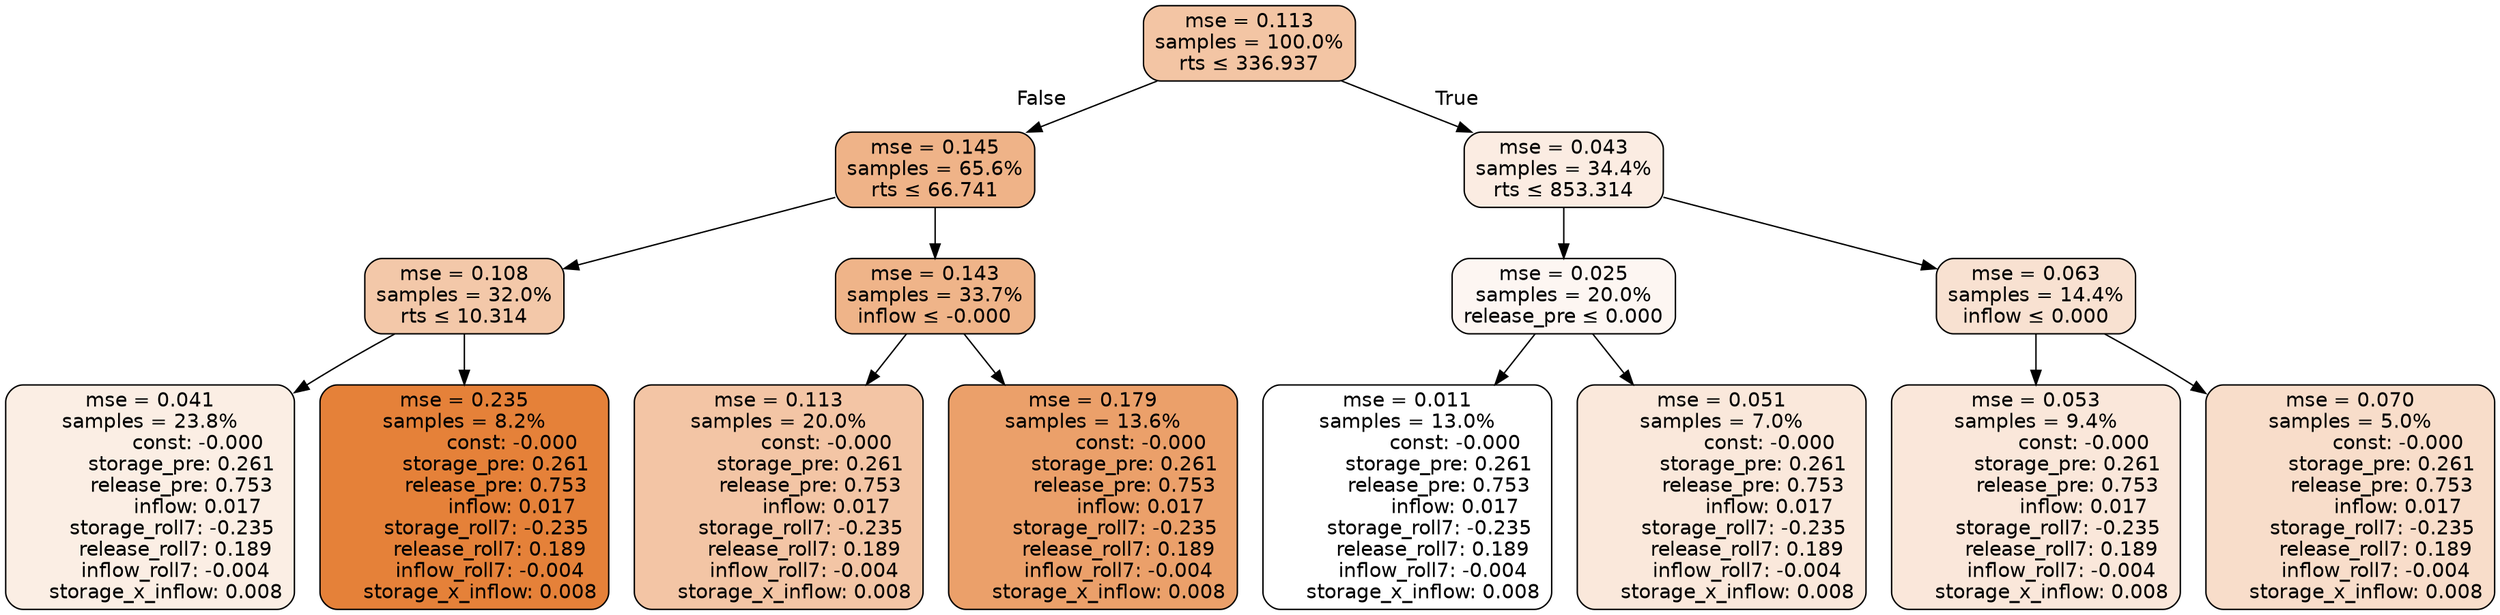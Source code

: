 digraph tree {
node [shape=rectangle, style="filled, rounded", color="black", fontname=helvetica] ;
edge [fontname=helvetica] ;
	"0" [label="mse = 0.113
samples = 100.0%
rts &le; 336.937", fillcolor="#f3c5a4"]
	"1" [label="mse = 0.145
samples = 65.6%
rts &le; 66.741", fillcolor="#efb388"]
	"2" [label="mse = 0.108
samples = 32.0%
rts &le; 10.314", fillcolor="#f3c8a9"]
	"3" [label="mse = 0.041
samples = 23.8%
               const: -0.000
          storage_pre: 0.261
          release_pre: 0.753
               inflow: 0.017
       storage_roll7: -0.235
        release_roll7: 0.189
        inflow_roll7: -0.004
     storage_x_inflow: 0.008", fillcolor="#fbeee4"]
	"4" [label="mse = 0.235
samples = 8.2%
               const: -0.000
          storage_pre: 0.261
          release_pre: 0.753
               inflow: 0.017
       storage_roll7: -0.235
        release_roll7: 0.189
        inflow_roll7: -0.004
     storage_x_inflow: 0.008", fillcolor="#e58139"]
	"5" [label="mse = 0.143
samples = 33.7%
inflow &le; -0.000", fillcolor="#efb489"]
	"6" [label="mse = 0.113
samples = 20.0%
               const: -0.000
          storage_pre: 0.261
          release_pre: 0.753
               inflow: 0.017
       storage_roll7: -0.235
        release_roll7: 0.189
        inflow_roll7: -0.004
     storage_x_inflow: 0.008", fillcolor="#f3c5a5"]
	"7" [label="mse = 0.179
samples = 13.6%
               const: -0.000
          storage_pre: 0.261
          release_pre: 0.753
               inflow: 0.017
       storage_roll7: -0.235
        release_roll7: 0.189
        inflow_roll7: -0.004
     storage_x_inflow: 0.008", fillcolor="#eba06a"]
	"8" [label="mse = 0.043
samples = 34.4%
rts &le; 853.314", fillcolor="#fbece2"]
	"9" [label="mse = 0.025
samples = 20.0%
release_pre &le; 0.000", fillcolor="#fdf6f2"]
	"10" [label="mse = 0.011
samples = 13.0%
               const: -0.000
          storage_pre: 0.261
          release_pre: 0.753
               inflow: 0.017
       storage_roll7: -0.235
        release_roll7: 0.189
        inflow_roll7: -0.004
     storage_x_inflow: 0.008", fillcolor="#ffffff"]
	"11" [label="mse = 0.051
samples = 7.0%
               const: -0.000
          storage_pre: 0.261
          release_pre: 0.753
               inflow: 0.017
       storage_roll7: -0.235
        release_roll7: 0.189
        inflow_roll7: -0.004
     storage_x_inflow: 0.008", fillcolor="#fae8db"]
	"12" [label="mse = 0.063
samples = 14.4%
inflow &le; 0.000", fillcolor="#f8e1d1"]
	"13" [label="mse = 0.053
samples = 9.4%
               const: -0.000
          storage_pre: 0.261
          release_pre: 0.753
               inflow: 0.017
       storage_roll7: -0.235
        release_roll7: 0.189
        inflow_roll7: -0.004
     storage_x_inflow: 0.008", fillcolor="#fae7da"]
	"14" [label="mse = 0.070
samples = 5.0%
               const: -0.000
          storage_pre: 0.261
          release_pre: 0.753
               inflow: 0.017
       storage_roll7: -0.235
        release_roll7: 0.189
        inflow_roll7: -0.004
     storage_x_inflow: 0.008", fillcolor="#f8ddca"]

	"0" -> "1" [labeldistance=2.5, labelangle=45, headlabel="False"]
	"1" -> "2"
	"2" -> "3"
	"2" -> "4"
	"1" -> "5"
	"5" -> "6"
	"5" -> "7"
	"0" -> "8" [labeldistance=2.5, labelangle=-45, headlabel="True"]
	"8" -> "9"
	"9" -> "10"
	"9" -> "11"
	"8" -> "12"
	"12" -> "13"
	"12" -> "14"
}